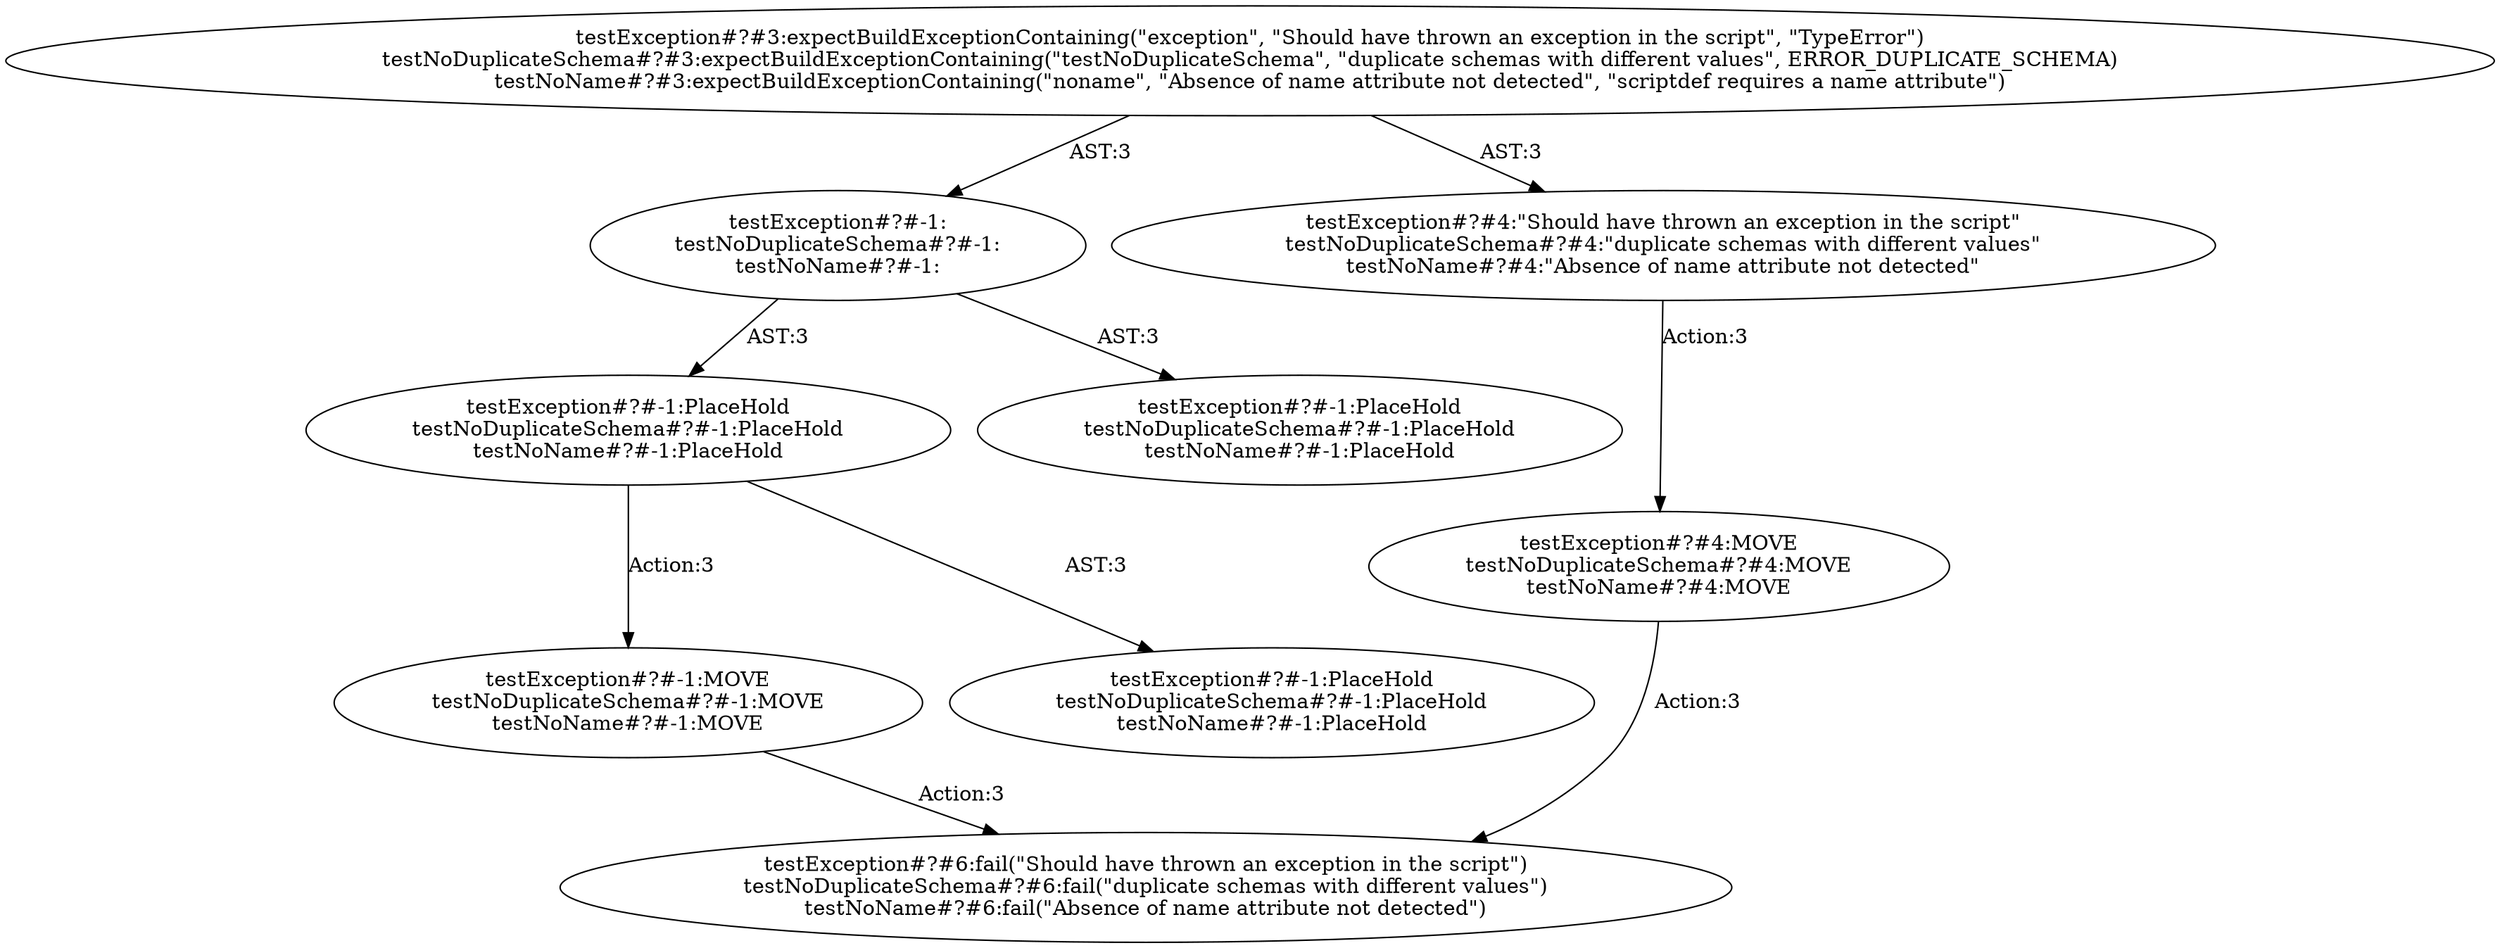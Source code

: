 digraph "Pattern" {
0 [label="testException#?#-1:MOVE
testNoDuplicateSchema#?#-1:MOVE
testNoName#?#-1:MOVE" shape=ellipse]
1 [label="testException#?#-1:PlaceHold
testNoDuplicateSchema#?#-1:PlaceHold
testNoName#?#-1:PlaceHold" shape=ellipse]
2 [label="testException#?#-1:
testNoDuplicateSchema#?#-1:
testNoName#?#-1:" shape=ellipse]
3 [label="testException#?#3:expectBuildExceptionContaining(\"exception\", \"Should have thrown an exception in the script\", \"TypeError\")
testNoDuplicateSchema#?#3:expectBuildExceptionContaining(\"testNoDuplicateSchema\", \"duplicate schemas with different values\", ERROR_DUPLICATE_SCHEMA)
testNoName#?#3:expectBuildExceptionContaining(\"noname\", \"Absence of name attribute not detected\", \"scriptdef requires a name attribute\")" shape=ellipse]
4 [label="testException#?#-1:PlaceHold
testNoDuplicateSchema#?#-1:PlaceHold
testNoName#?#-1:PlaceHold" shape=ellipse]
5 [label="testException#?#-1:PlaceHold
testNoDuplicateSchema#?#-1:PlaceHold
testNoName#?#-1:PlaceHold" shape=ellipse]
6 [label="testException#?#6:fail(\"Should have thrown an exception in the script\")
testNoDuplicateSchema#?#6:fail(\"duplicate schemas with different values\")
testNoName#?#6:fail(\"Absence of name attribute not detected\")" shape=ellipse]
7 [label="testException#?#4:MOVE
testNoDuplicateSchema#?#4:MOVE
testNoName#?#4:MOVE" shape=ellipse]
8 [label="testException#?#4:\"Should have thrown an exception in the script\"
testNoDuplicateSchema#?#4:\"duplicate schemas with different values\"
testNoName#?#4:\"Absence of name attribute not detected\"" shape=ellipse]
0 -> 6 [label="Action:3"];
1 -> 0 [label="Action:3"];
1 -> 5 [label="AST:3"];
2 -> 1 [label="AST:3"];
2 -> 4 [label="AST:3"];
3 -> 2 [label="AST:3"];
3 -> 8 [label="AST:3"];
7 -> 6 [label="Action:3"];
8 -> 7 [label="Action:3"];
}